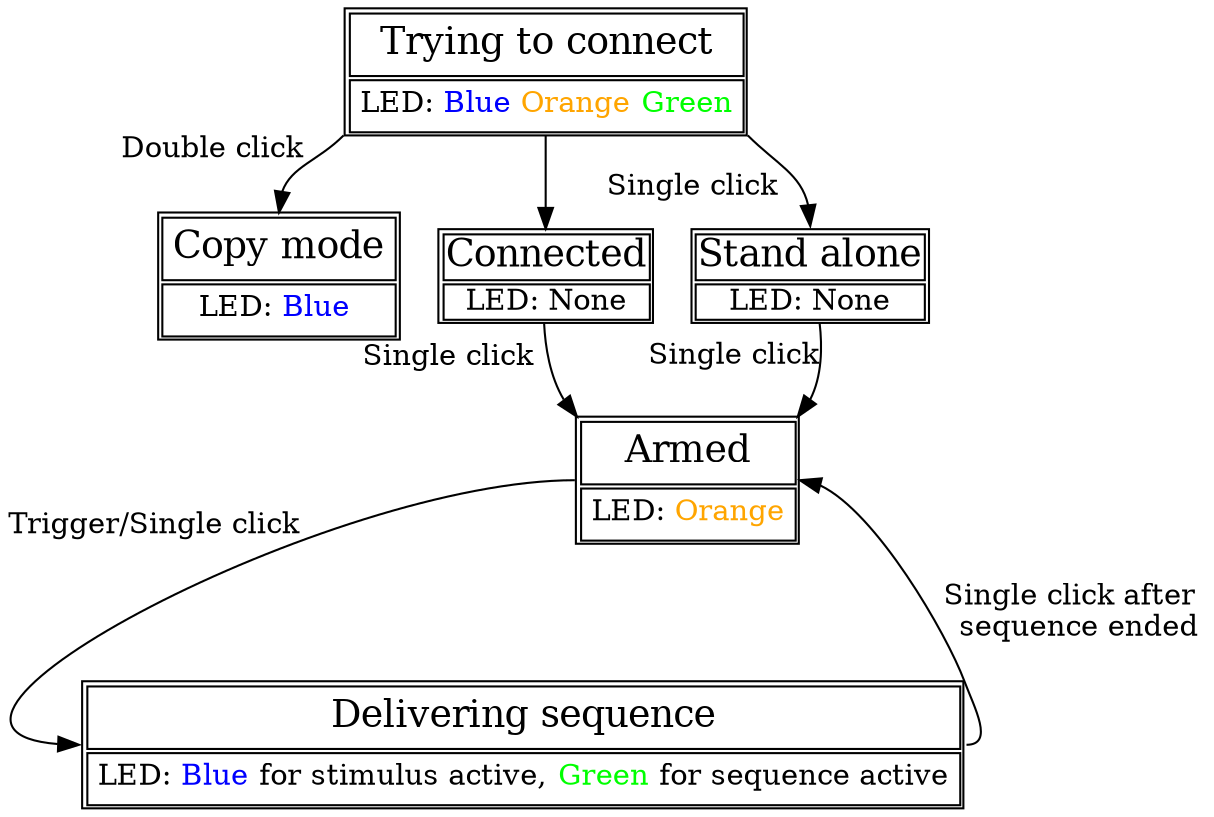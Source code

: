 digraph workflow{
	forcelabels = true;
	connect [shape=box, margin=0, label = <
	<TABLE BORDER="0" CELLBORDER="1" CELLPADDING="4">
		<TR><TD><FONT POINT-SIZE="18">Trying to connect</FONT></TD>
		</TR>
		<TR><TD>LED: <FONT COLOR="blue">Blue </FONT><FONT COLOR="orange">Orange </FONT><FONT COLOR="green">Green</FONT></TD>
		</TR>
	</TABLE>>];

	copy [shape=box, margin=0, label = <
	<TABLE BORDER="0" CELLBORDER="1" CELLPADDING="4">
		<TR><TD><FONT POINT-SIZE="18">Copy mode</FONT></TD>
		</TR>
		<TR><TD>LED: <FONT COLOR="blue">Blue </FONT></TD>
		</TR>
	</TABLE>>];

	standalone [shape=box, margin=0, label = <
	<TABLE BORDER="0" CELLBORDER="1" CELLPADDING="0">
		<TR><TD><FONT POINT-SIZE="18">Stand alone</FONT></TD>
		</TR>
		<TR><TD>LED: None</TD>
		</TR>
	</TABLE>>];

	connected [shape=box, margin=0, label = <
	<TABLE BORDER="0" CELLBORDER="1" CELLPADDING="0">
		<TR><TD><FONT POINT-SIZE="18">Connected</FONT></TD>
		</TR>
		<TR><TD>LED: None</TD>
		</TR>
	</TABLE>>];

	armed [shape=box, margin=0, label = <
	<TABLE BORDER="0" CELLBORDER="1" CELLPADDING="4">
		<TR><TD><FONT POINT-SIZE="18">Armed</FONT></TD>
		</TR>
		<TR><TD>LED: <FONT COLOR="orange">Orange</FONT></TD>
		</TR>
	</TABLE>>];

	delivering [shape=box, margin=0, label = <
	<TABLE BORDER="0" CELLBORDER="1" CELLPADDING="4">
		<TR><TD><FONT POINT-SIZE="18">Delivering sequence</FONT></TD>
		</TR>
		<TR><TD>LED: <FONT COLOR="blue">Blue</FONT> for stimulus active, <FONT COLOR="green">Green</FONT> for sequence active</TD>
		</TR>
	</TABLE>>];


	connect:sw -> copy:n [xlabel ="Double click"];
	connect -> connected
	connect:se -> standalone:n [xlabel = "                                          Single click "];
	standalone -> armed:ne [xlabel = "        Single click"];
	connected -> armed:nw [xlabel = "Single click  "];
	armed:w -> delivering:w [xlabel = "Trigger/Single click"];
	delivering:e -> armed:e [label = "Single click after \n sequence ended"];
}
